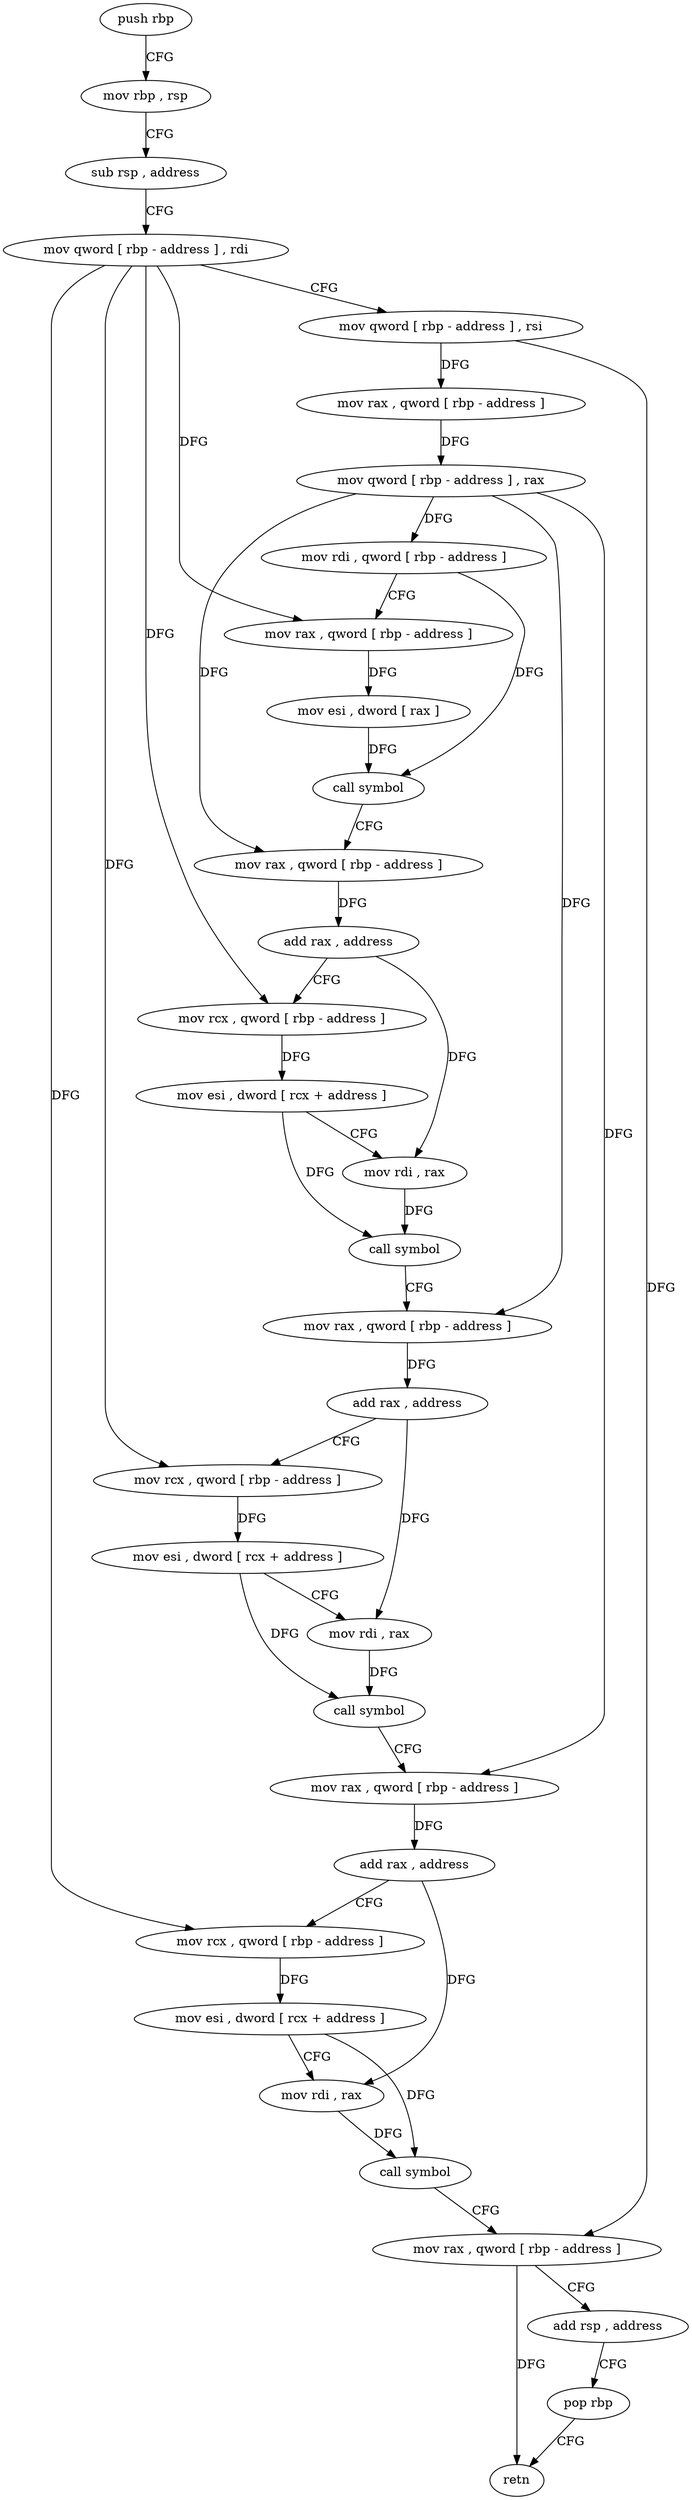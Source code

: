 digraph "func" {
"4246768" [label = "push rbp" ]
"4246769" [label = "mov rbp , rsp" ]
"4246772" [label = "sub rsp , address" ]
"4246776" [label = "mov qword [ rbp - address ] , rdi" ]
"4246780" [label = "mov qword [ rbp - address ] , rsi" ]
"4246784" [label = "mov rax , qword [ rbp - address ]" ]
"4246788" [label = "mov qword [ rbp - address ] , rax" ]
"4246792" [label = "mov rdi , qword [ rbp - address ]" ]
"4246796" [label = "mov rax , qword [ rbp - address ]" ]
"4246800" [label = "mov esi , dword [ rax ]" ]
"4246802" [label = "call symbol" ]
"4246807" [label = "mov rax , qword [ rbp - address ]" ]
"4246811" [label = "add rax , address" ]
"4246817" [label = "mov rcx , qword [ rbp - address ]" ]
"4246821" [label = "mov esi , dword [ rcx + address ]" ]
"4246824" [label = "mov rdi , rax" ]
"4246827" [label = "call symbol" ]
"4246832" [label = "mov rax , qword [ rbp - address ]" ]
"4246836" [label = "add rax , address" ]
"4246842" [label = "mov rcx , qword [ rbp - address ]" ]
"4246846" [label = "mov esi , dword [ rcx + address ]" ]
"4246849" [label = "mov rdi , rax" ]
"4246852" [label = "call symbol" ]
"4246857" [label = "mov rax , qword [ rbp - address ]" ]
"4246861" [label = "add rax , address" ]
"4246867" [label = "mov rcx , qword [ rbp - address ]" ]
"4246871" [label = "mov esi , dword [ rcx + address ]" ]
"4246874" [label = "mov rdi , rax" ]
"4246877" [label = "call symbol" ]
"4246882" [label = "mov rax , qword [ rbp - address ]" ]
"4246886" [label = "add rsp , address" ]
"4246890" [label = "pop rbp" ]
"4246891" [label = "retn" ]
"4246768" -> "4246769" [ label = "CFG" ]
"4246769" -> "4246772" [ label = "CFG" ]
"4246772" -> "4246776" [ label = "CFG" ]
"4246776" -> "4246780" [ label = "CFG" ]
"4246776" -> "4246796" [ label = "DFG" ]
"4246776" -> "4246817" [ label = "DFG" ]
"4246776" -> "4246842" [ label = "DFG" ]
"4246776" -> "4246867" [ label = "DFG" ]
"4246780" -> "4246784" [ label = "DFG" ]
"4246780" -> "4246882" [ label = "DFG" ]
"4246784" -> "4246788" [ label = "DFG" ]
"4246788" -> "4246792" [ label = "DFG" ]
"4246788" -> "4246807" [ label = "DFG" ]
"4246788" -> "4246832" [ label = "DFG" ]
"4246788" -> "4246857" [ label = "DFG" ]
"4246792" -> "4246796" [ label = "CFG" ]
"4246792" -> "4246802" [ label = "DFG" ]
"4246796" -> "4246800" [ label = "DFG" ]
"4246800" -> "4246802" [ label = "DFG" ]
"4246802" -> "4246807" [ label = "CFG" ]
"4246807" -> "4246811" [ label = "DFG" ]
"4246811" -> "4246817" [ label = "CFG" ]
"4246811" -> "4246824" [ label = "DFG" ]
"4246817" -> "4246821" [ label = "DFG" ]
"4246821" -> "4246824" [ label = "CFG" ]
"4246821" -> "4246827" [ label = "DFG" ]
"4246824" -> "4246827" [ label = "DFG" ]
"4246827" -> "4246832" [ label = "CFG" ]
"4246832" -> "4246836" [ label = "DFG" ]
"4246836" -> "4246842" [ label = "CFG" ]
"4246836" -> "4246849" [ label = "DFG" ]
"4246842" -> "4246846" [ label = "DFG" ]
"4246846" -> "4246849" [ label = "CFG" ]
"4246846" -> "4246852" [ label = "DFG" ]
"4246849" -> "4246852" [ label = "DFG" ]
"4246852" -> "4246857" [ label = "CFG" ]
"4246857" -> "4246861" [ label = "DFG" ]
"4246861" -> "4246867" [ label = "CFG" ]
"4246861" -> "4246874" [ label = "DFG" ]
"4246867" -> "4246871" [ label = "DFG" ]
"4246871" -> "4246874" [ label = "CFG" ]
"4246871" -> "4246877" [ label = "DFG" ]
"4246874" -> "4246877" [ label = "DFG" ]
"4246877" -> "4246882" [ label = "CFG" ]
"4246882" -> "4246886" [ label = "CFG" ]
"4246882" -> "4246891" [ label = "DFG" ]
"4246886" -> "4246890" [ label = "CFG" ]
"4246890" -> "4246891" [ label = "CFG" ]
}
